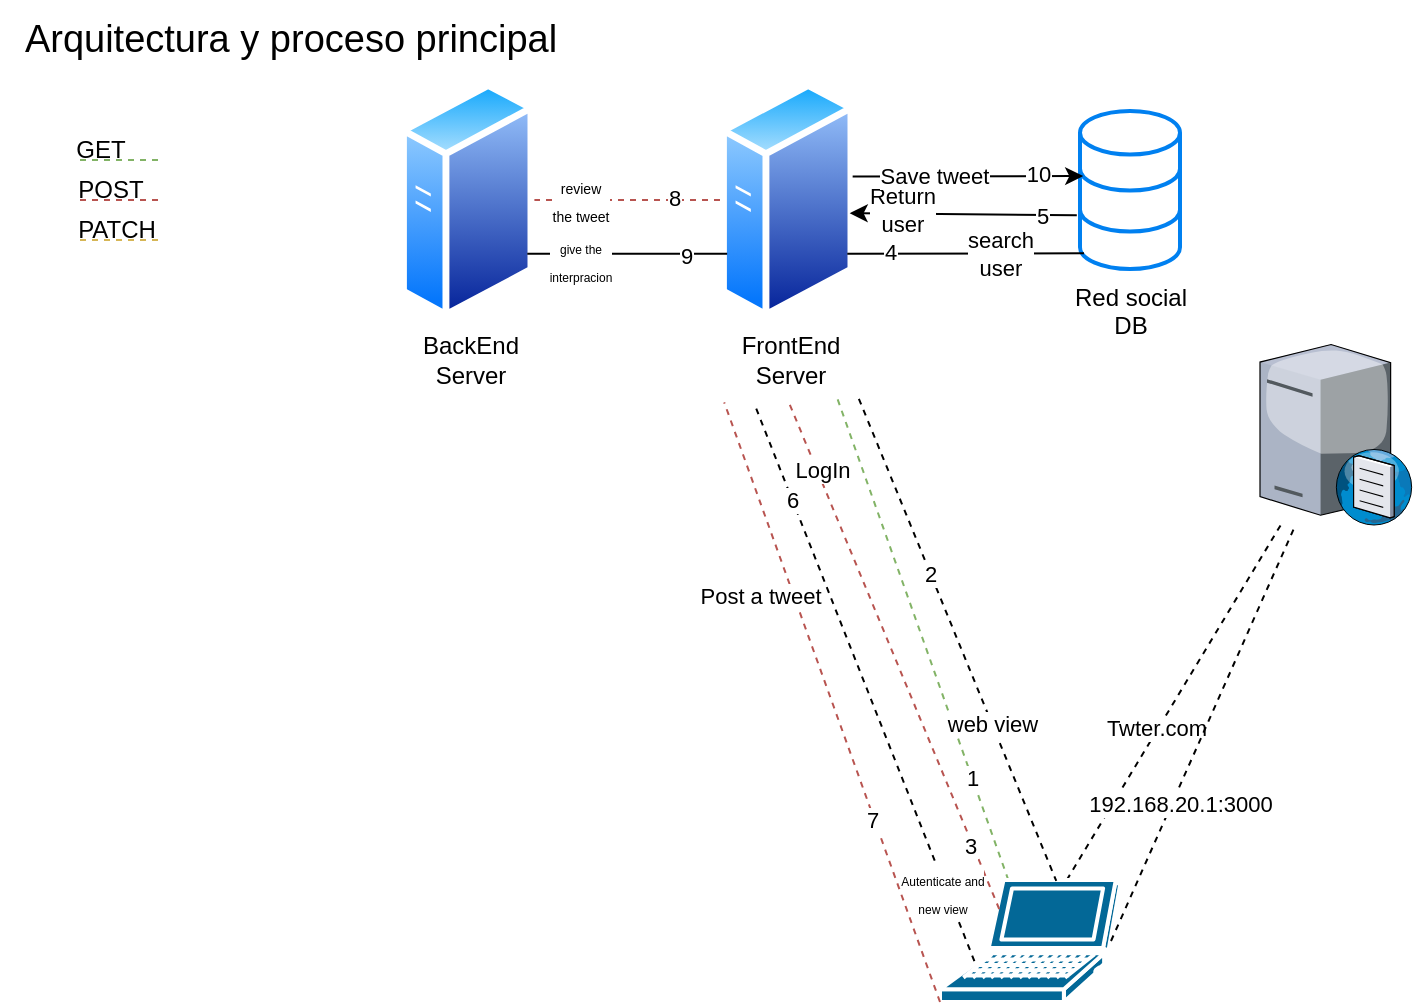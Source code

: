 <mxfile>
    <diagram id="wFJlMNfcLvyG0vqTdvAX" name="Arquitectura">
        <mxGraphModel dx="1030" dy="436" grid="0" gridSize="10" guides="1" tooltips="1" connect="1" arrows="1" fold="1" page="1" pageScale="1" pageWidth="850" pageHeight="510" background="none" math="0" shadow="0">
            <root>
                <mxCell id="0"/>
                <mxCell id="1" parent="0"/>
                <mxCell id="18" style="edgeStyle=none;html=1;fillColor=#d5e8d4;strokeColor=#82b366;dashed=1;endArrow=none;endFill=0;entryX=0.839;entryY=0.985;entryDx=0;entryDy=0;entryPerimeter=0;" parent="1" source="4" target="6" edge="1">
                    <mxGeometry relative="1" as="geometry">
                        <mxPoint x="395" y="500" as="sourcePoint"/>
                    </mxGeometry>
                </mxCell>
                <mxCell id="24" value="1" style="edgeLabel;html=1;align=center;verticalAlign=middle;resizable=0;points=[];" parent="18" vertex="1" connectable="0">
                    <mxGeometry x="-0.578" relative="1" as="geometry">
                        <mxPoint as="offset"/>
                    </mxGeometry>
                </mxCell>
                <mxCell id="20" style="edgeStyle=none;html=1;dashed=1;endArrow=none;endFill=0;" parent="1" source="4" target="19" edge="1">
                    <mxGeometry relative="1" as="geometry"/>
                </mxCell>
                <mxCell id="22" value="Twter.com" style="edgeLabel;html=1;align=center;verticalAlign=middle;resizable=0;points=[];" parent="20" vertex="1" connectable="0">
                    <mxGeometry x="-0.148" y="1" relative="1" as="geometry">
                        <mxPoint as="offset"/>
                    </mxGeometry>
                </mxCell>
                <mxCell id="4" value="" style="shape=mxgraph.cisco.computers_and_peripherals.laptop;html=1;pointerEvents=1;dashed=0;fillColor=#036897;strokeColor=#ffffff;strokeWidth=2;verticalLabelPosition=bottom;verticalAlign=top;align=center;outlineConnect=0;" parent="1" vertex="1">
                    <mxGeometry x="470" y="440" width="90" height="61" as="geometry"/>
                </mxCell>
                <mxCell id="7" value="" style="group" parent="1" vertex="1" connectable="0">
                    <mxGeometry x="200" y="40" width="70" height="160" as="geometry"/>
                </mxCell>
                <mxCell id="2" value="" style="image;aspect=fixed;perimeter=ellipsePerimeter;html=1;align=center;shadow=0;dashed=0;spacingTop=3;image=img/lib/active_directory/generic_server.svg;" parent="7" vertex="1">
                    <mxGeometry width="67.2" height="120" as="geometry"/>
                </mxCell>
                <mxCell id="5" value="BackEnd&lt;br&gt;Server" style="text;html=1;align=center;verticalAlign=middle;resizable=0;points=[];autosize=1;strokeColor=none;fillColor=none;" parent="7" vertex="1">
                    <mxGeometry y="120" width="70" height="40" as="geometry"/>
                </mxCell>
                <mxCell id="8" value="" style="group" parent="1" vertex="1" connectable="0">
                    <mxGeometry x="360" y="40" width="70" height="160" as="geometry"/>
                </mxCell>
                <mxCell id="3" value="" style="image;aspect=fixed;perimeter=ellipsePerimeter;html=1;align=center;shadow=0;dashed=0;spacingTop=3;image=img/lib/active_directory/generic_server.svg;" parent="8" vertex="1">
                    <mxGeometry width="67.2" height="120" as="geometry"/>
                </mxCell>
                <mxCell id="6" value="FrontEnd&lt;br&gt;Server" style="text;html=1;align=center;verticalAlign=middle;resizable=0;points=[];autosize=1;strokeColor=none;fillColor=none;" parent="8" vertex="1">
                    <mxGeometry y="120" width="70" height="40" as="geometry"/>
                </mxCell>
                <mxCell id="10" style="edgeStyle=none;html=1;exitX=0;exitY=0.5;exitDx=0;exitDy=0;entryX=1;entryY=0.5;entryDx=0;entryDy=0;endArrow=none;endFill=0;dashed=1;fillColor=#f8cecc;strokeColor=#b85450;" parent="1" source="3" target="2" edge="1">
                    <mxGeometry relative="1" as="geometry"/>
                </mxCell>
                <mxCell id="50" value="&lt;font style=&quot;font-size: 7px;&quot;&gt;review&lt;/font&gt;&lt;div&gt;&lt;font style=&quot;font-size: 7px;&quot;&gt;the tweet&lt;/font&gt;&lt;/div&gt;" style="edgeLabel;html=1;align=center;verticalAlign=middle;resizable=0;points=[];" parent="10" vertex="1" connectable="0">
                    <mxGeometry x="0.68" y="-1" relative="1" as="geometry">
                        <mxPoint x="8" y="1" as="offset"/>
                    </mxGeometry>
                </mxCell>
                <mxCell id="51" value="8" style="edgeLabel;html=1;align=center;verticalAlign=middle;resizable=0;points=[];" parent="10" vertex="1" connectable="0">
                    <mxGeometry x="-0.497" y="-1" relative="1" as="geometry">
                        <mxPoint as="offset"/>
                    </mxGeometry>
                </mxCell>
                <mxCell id="11" value="" style="endArrow=none;html=1;dashed=1;fillColor=#fff2cc;strokeColor=#d6b656;" parent="1" edge="1">
                    <mxGeometry width="50" height="50" relative="1" as="geometry">
                        <mxPoint x="40" y="120" as="sourcePoint"/>
                        <mxPoint x="80" y="120" as="targetPoint"/>
                    </mxGeometry>
                </mxCell>
                <mxCell id="12" value="" style="endArrow=none;html=1;dashed=1;fillColor=#f8cecc;strokeColor=#b85450;" parent="1" edge="1">
                    <mxGeometry width="50" height="50" relative="1" as="geometry">
                        <mxPoint x="40" y="100" as="sourcePoint"/>
                        <mxPoint x="80" y="100" as="targetPoint"/>
                    </mxGeometry>
                </mxCell>
                <mxCell id="13" value="" style="endArrow=none;html=1;dashed=1;fillColor=#d5e8d4;strokeColor=#82b366;" parent="1" edge="1">
                    <mxGeometry width="50" height="50" relative="1" as="geometry">
                        <mxPoint x="40" y="80" as="sourcePoint"/>
                        <mxPoint x="80" y="80" as="targetPoint"/>
                    </mxGeometry>
                </mxCell>
                <mxCell id="14" value="GET" style="text;html=1;align=center;verticalAlign=middle;resizable=0;points=[];autosize=1;strokeColor=none;fillColor=none;" parent="1" vertex="1">
                    <mxGeometry x="25" y="60" width="50" height="30" as="geometry"/>
                </mxCell>
                <mxCell id="15" value="POST" style="text;html=1;align=center;verticalAlign=middle;resizable=0;points=[];autosize=1;strokeColor=none;fillColor=none;" parent="1" vertex="1">
                    <mxGeometry x="25" y="80" width="60" height="30" as="geometry"/>
                </mxCell>
                <mxCell id="16" value="PATCH" style="text;html=1;align=center;verticalAlign=middle;resizable=0;points=[];autosize=1;strokeColor=none;fillColor=none;" parent="1" vertex="1">
                    <mxGeometry x="28" y="100" width="60" height="30" as="geometry"/>
                </mxCell>
                <mxCell id="17" value="Red social&lt;br&gt;DB" style="html=1;verticalLabelPosition=bottom;align=center;labelBackgroundColor=#ffffff;verticalAlign=top;strokeWidth=2;strokeColor=#0080F0;shadow=0;dashed=0;shape=mxgraph.ios7.icons.data;" parent="1" vertex="1">
                    <mxGeometry x="540" y="55.45" width="50" height="79.1" as="geometry"/>
                </mxCell>
                <mxCell id="19" value="" style="verticalLabelPosition=bottom;sketch=0;aspect=fixed;html=1;verticalAlign=top;strokeColor=none;align=center;outlineConnect=0;shape=mxgraph.citrix.dns_server;" parent="1" vertex="1">
                    <mxGeometry x="630" y="170" width="76.5" height="92.5" as="geometry"/>
                </mxCell>
                <mxCell id="21" style="edgeStyle=none;html=1;dashed=1;endArrow=none;endFill=0;exitX=0.95;exitY=0.5;exitDx=0;exitDy=0;exitPerimeter=0;" parent="1" source="4" target="19" edge="1">
                    <mxGeometry relative="1" as="geometry">
                        <mxPoint x="411" y="520" as="sourcePoint"/>
                        <mxPoint x="580" y="378" as="targetPoint"/>
                    </mxGeometry>
                </mxCell>
                <mxCell id="23" value="192.168.20.1:3000" style="edgeLabel;html=1;align=center;verticalAlign=middle;resizable=0;points=[];" parent="21" vertex="1" connectable="0">
                    <mxGeometry x="-0.328" y="-3" relative="1" as="geometry">
                        <mxPoint as="offset"/>
                    </mxGeometry>
                </mxCell>
                <mxCell id="25" style="edgeStyle=none;html=1;entryX=0.04;entryY=0.9;entryDx=0;entryDy=0;entryPerimeter=0;exitX=1;exitY=0.75;exitDx=0;exitDy=0;endArrow=none;endFill=0;" parent="1" source="3" target="17" edge="1">
                    <mxGeometry relative="1" as="geometry"/>
                </mxCell>
                <mxCell id="33" value="4" style="edgeLabel;html=1;align=center;verticalAlign=middle;resizable=0;points=[];" parent="25" vertex="1" connectable="0">
                    <mxGeometry x="-0.639" y="1" relative="1" as="geometry">
                        <mxPoint as="offset"/>
                    </mxGeometry>
                </mxCell>
                <mxCell id="34" value="search&lt;br&gt;user" style="edgeLabel;html=1;align=center;verticalAlign=middle;resizable=0;points=[];" parent="25" vertex="1" connectable="0">
                    <mxGeometry x="0.292" relative="1" as="geometry">
                        <mxPoint as="offset"/>
                    </mxGeometry>
                </mxCell>
                <mxCell id="26" style="edgeStyle=none;html=1;entryX=0.646;entryY=0.008;entryDx=0;entryDy=0;entryPerimeter=0;exitX=0.992;exitY=0.985;exitDx=0;exitDy=0;exitPerimeter=0;endArrow=none;endFill=0;dashed=1;" parent="1" source="6" target="4" edge="1">
                    <mxGeometry relative="1" as="geometry">
                        <mxPoint x="450" y="500.667" as="targetPoint"/>
                    </mxGeometry>
                </mxCell>
                <mxCell id="27" value="2" style="edgeLabel;html=1;align=center;verticalAlign=middle;resizable=0;points=[];" parent="26" vertex="1" connectable="0">
                    <mxGeometry x="-0.276" relative="1" as="geometry">
                        <mxPoint as="offset"/>
                    </mxGeometry>
                </mxCell>
                <mxCell id="28" value="web view" style="edgeLabel;html=1;align=center;verticalAlign=middle;resizable=0;points=[];" parent="26" vertex="1" connectable="0">
                    <mxGeometry x="0.344" relative="1" as="geometry">
                        <mxPoint as="offset"/>
                    </mxGeometry>
                </mxCell>
                <mxCell id="29" style="edgeStyle=none;html=1;exitX=0.329;exitY=0.238;exitDx=0;exitDy=0;exitPerimeter=0;entryX=0.497;entryY=1.051;entryDx=0;entryDy=0;entryPerimeter=0;fillColor=#f8cecc;strokeColor=#b85450;endArrow=none;endFill=0;dashed=1;" parent="1" source="4" target="6" edge="1">
                    <mxGeometry relative="1" as="geometry"/>
                </mxCell>
                <mxCell id="30" value="3" style="edgeLabel;html=1;align=center;verticalAlign=middle;resizable=0;points=[];" parent="29" vertex="1" connectable="0">
                    <mxGeometry x="-0.744" y="2" relative="1" as="geometry">
                        <mxPoint as="offset"/>
                    </mxGeometry>
                </mxCell>
                <mxCell id="31" value="LogIn" style="edgeLabel;html=1;align=center;verticalAlign=middle;resizable=0;points=[];" parent="29" vertex="1" connectable="0">
                    <mxGeometry x="0.739" y="-2" relative="1" as="geometry">
                        <mxPoint as="offset"/>
                    </mxGeometry>
                </mxCell>
                <mxCell id="35" style="edgeStyle=none;html=1;exitX=-0.032;exitY=0.659;exitDx=0;exitDy=0;exitPerimeter=0;entryX=0.965;entryY=0.555;entryDx=0;entryDy=0;entryPerimeter=0;" parent="1" source="17" target="3" edge="1">
                    <mxGeometry relative="1" as="geometry">
                        <mxPoint x="430" y="110" as="targetPoint"/>
                    </mxGeometry>
                </mxCell>
                <mxCell id="38" value="5" style="edgeLabel;html=1;align=center;verticalAlign=middle;resizable=0;points=[];" parent="35" vertex="1" connectable="0">
                    <mxGeometry x="-0.683" relative="1" as="geometry">
                        <mxPoint as="offset"/>
                    </mxGeometry>
                </mxCell>
                <mxCell id="39" value="Return&lt;br&gt;user" style="edgeLabel;html=1;align=center;verticalAlign=middle;resizable=0;points=[];" parent="35" vertex="1" connectable="0">
                    <mxGeometry x="0.543" y="-2" relative="1" as="geometry">
                        <mxPoint as="offset"/>
                    </mxGeometry>
                </mxCell>
                <mxCell id="41" style="edgeStyle=none;html=1;exitX=0.191;exitY=0.665;exitDx=0;exitDy=0;exitPerimeter=0;entryX=0.243;entryY=1.038;entryDx=0;entryDy=0;entryPerimeter=0;endArrow=none;endFill=0;dashed=1;" parent="1" source="4" target="6" edge="1">
                    <mxGeometry relative="1" as="geometry">
                        <mxPoint x="390" y="533" as="sourcePoint"/>
                        <mxPoint x="365" y="210" as="targetPoint"/>
                    </mxGeometry>
                </mxCell>
                <mxCell id="42" value="&lt;font style=&quot;font-size: 6px;&quot;&gt;Autenticate and&lt;br&gt;new view&lt;/font&gt;" style="edgeLabel;html=1;align=center;verticalAlign=middle;resizable=0;points=[];" parent="41" vertex="1" connectable="0">
                    <mxGeometry x="-0.744" y="2" relative="1" as="geometry">
                        <mxPoint as="offset"/>
                    </mxGeometry>
                </mxCell>
                <mxCell id="44" value="6" style="edgeLabel;html=1;align=center;verticalAlign=middle;resizable=0;points=[];" parent="41" vertex="1" connectable="0">
                    <mxGeometry x="0.656" relative="1" as="geometry">
                        <mxPoint as="offset"/>
                    </mxGeometry>
                </mxCell>
                <mxCell id="45" style="edgeStyle=none;html=1;exitX=0;exitY=1;exitDx=0;exitDy=0;exitPerimeter=0;entryX=0.03;entryY=1.029;entryDx=0;entryDy=0;entryPerimeter=0;fillColor=#f8cecc;strokeColor=#b85450;endArrow=none;endFill=0;dashed=1;" parent="1" source="4" target="6" edge="1">
                    <mxGeometry relative="1" as="geometry">
                        <mxPoint x="360" y="559" as="sourcePoint"/>
                        <mxPoint x="330" y="210" as="targetPoint"/>
                    </mxGeometry>
                </mxCell>
                <mxCell id="46" value="&lt;font&gt;7&lt;/font&gt;" style="edgeLabel;html=1;align=center;verticalAlign=middle;resizable=0;points=[];" parent="45" vertex="1" connectable="0">
                    <mxGeometry x="-0.744" y="2" relative="1" as="geometry">
                        <mxPoint x="-18" y="-53" as="offset"/>
                    </mxGeometry>
                </mxCell>
                <mxCell id="48" value="Post a tweet" style="edgeLabel;html=1;align=center;verticalAlign=middle;resizable=0;points=[];" parent="45" vertex="1" connectable="0">
                    <mxGeometry x="0.351" relative="1" as="geometry">
                        <mxPoint x="-17" as="offset"/>
                    </mxGeometry>
                </mxCell>
                <mxCell id="52" style="edgeStyle=none;html=1;entryX=0;entryY=0.75;entryDx=0;entryDy=0;exitX=1;exitY=0.75;exitDx=0;exitDy=0;endArrow=none;endFill=0;" parent="1" source="2" target="3" edge="1">
                    <mxGeometry relative="1" as="geometry"/>
                </mxCell>
                <mxCell id="53" value="&lt;font style=&quot;font-size: 6px;&quot;&gt;give the&lt;br&gt;interpracion&lt;/font&gt;" style="edgeLabel;html=1;align=center;verticalAlign=middle;resizable=0;points=[];" parent="52" vertex="1" connectable="0">
                    <mxGeometry x="-0.641" y="1" relative="1" as="geometry">
                        <mxPoint x="8" y="4" as="offset"/>
                    </mxGeometry>
                </mxCell>
                <mxCell id="54" value="9" style="edgeLabel;html=1;align=center;verticalAlign=middle;resizable=0;points=[];" parent="52" vertex="1" connectable="0">
                    <mxGeometry x="0.589" y="-1" relative="1" as="geometry">
                        <mxPoint as="offset"/>
                    </mxGeometry>
                </mxCell>
                <mxCell id="55" style="edgeStyle=none;html=1;entryX=0.032;entryY=0.412;entryDx=0;entryDy=0;entryPerimeter=0;exitX=0.987;exitY=0.402;exitDx=0;exitDy=0;exitPerimeter=0;" parent="1" source="3" target="17" edge="1">
                    <mxGeometry relative="1" as="geometry"/>
                </mxCell>
                <mxCell id="56" value="Save tweet" style="edgeLabel;html=1;align=center;verticalAlign=middle;resizable=0;points=[];" parent="55" vertex="1" connectable="0">
                    <mxGeometry x="-0.294" relative="1" as="geometry">
                        <mxPoint as="offset"/>
                    </mxGeometry>
                </mxCell>
                <mxCell id="57" value="10" style="edgeLabel;html=1;align=center;verticalAlign=middle;resizable=0;points=[];" parent="55" vertex="1" connectable="0">
                    <mxGeometry x="0.596" y="1" relative="1" as="geometry">
                        <mxPoint as="offset"/>
                    </mxGeometry>
                </mxCell>
                <mxCell id="58" value="&lt;font style=&quot;font-size: 19px;&quot;&gt;Arquitectura y proceso principal&lt;/font&gt;" style="text;html=1;align=center;verticalAlign=middle;resizable=0;points=[];autosize=1;strokeColor=none;fillColor=none;" parent="1" vertex="1">
                    <mxGeometry width="290" height="40" as="geometry"/>
                </mxCell>
            </root>
        </mxGraphModel>
    </diagram>
    <diagram id="ZxKFhldDiHK3xBhdYtQv" name="Diagrama de Flujo">
        <mxGraphModel dx="1030" dy="436" grid="1" gridSize="10" guides="1" tooltips="1" connect="1" arrows="1" fold="1" page="1" pageScale="1" pageWidth="850" pageHeight="1100" math="0" shadow="0">
            <root>
                <mxCell id="0"/>
                <mxCell id="1" parent="0"/>
            </root>
        </mxGraphModel>
    </diagram>
    <diagram id="kmTMgQNDe-06Ml95lbXK" name="Diagrama de tareas">
        <mxGraphModel dx="1030" dy="436" grid="1" gridSize="10" guides="1" tooltips="1" connect="1" arrows="1" fold="1" page="1" pageScale="1" pageWidth="850" pageHeight="1100" math="0" shadow="0">
            <root>
                <mxCell id="0"/>
                <mxCell id="1" parent="0"/>
            </root>
        </mxGraphModel>
    </diagram>
</mxfile>